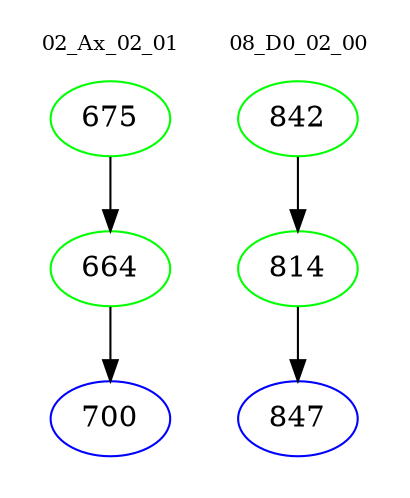 digraph{
subgraph cluster_0 {
color = white
label = "02_Ax_02_01";
fontsize=10;
T0_675 [label="675", color="green"]
T0_675 -> T0_664 [color="black"]
T0_664 [label="664", color="green"]
T0_664 -> T0_700 [color="black"]
T0_700 [label="700", color="blue"]
}
subgraph cluster_1 {
color = white
label = "08_D0_02_00";
fontsize=10;
T1_842 [label="842", color="green"]
T1_842 -> T1_814 [color="black"]
T1_814 [label="814", color="green"]
T1_814 -> T1_847 [color="black"]
T1_847 [label="847", color="blue"]
}
}
